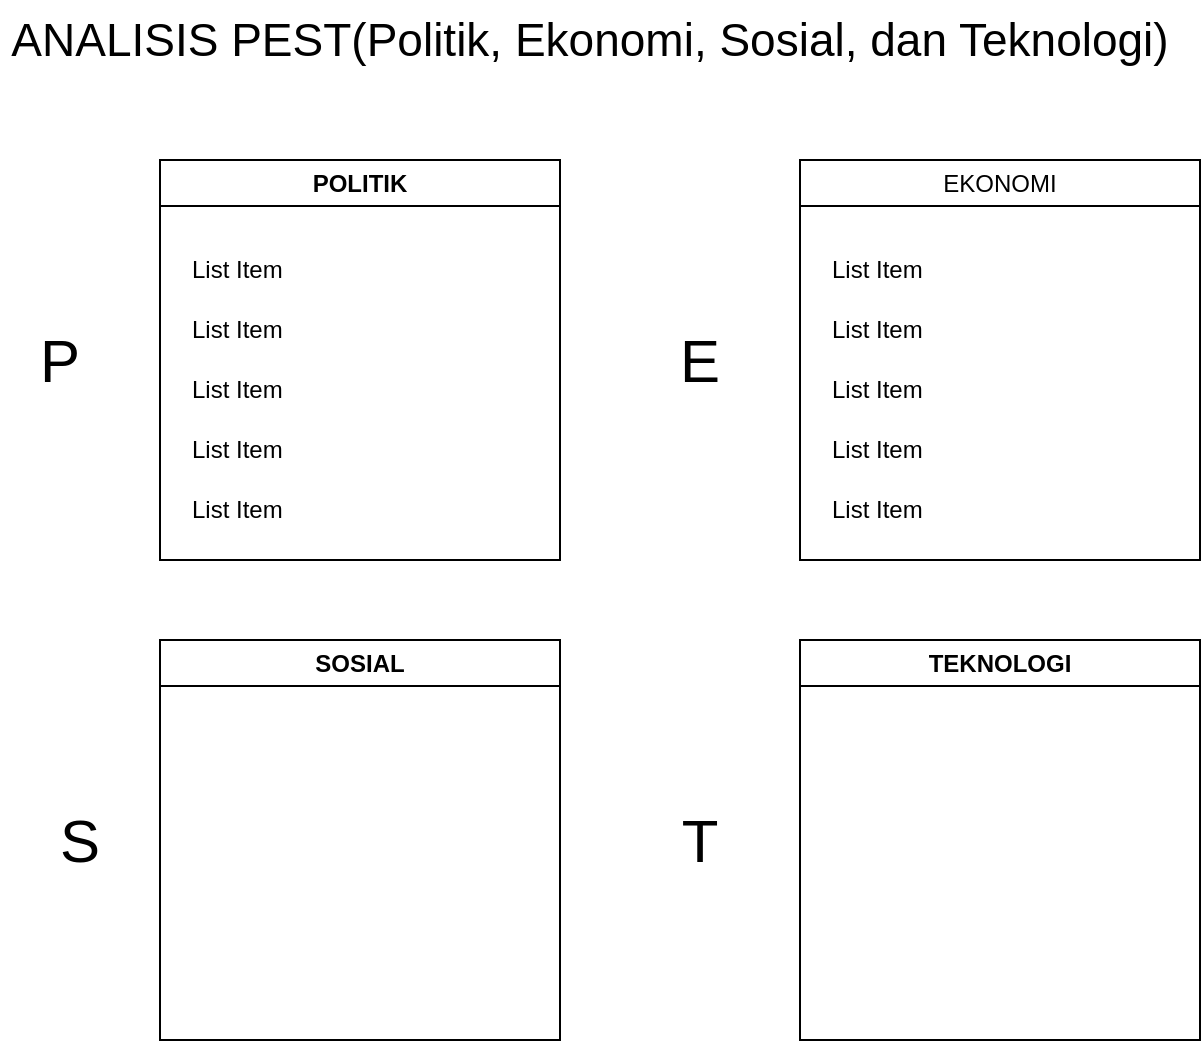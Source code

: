 <mxfile version="24.0.8" type="github">
  <diagram name="Page-1" id="bug_Sx25JCr8oRmvc6HJ">
    <mxGraphModel dx="993" dy="558" grid="1" gridSize="10" guides="1" tooltips="1" connect="1" arrows="1" fold="1" page="1" pageScale="1" pageWidth="850" pageHeight="1100" math="0" shadow="0">
      <root>
        <mxCell id="0" />
        <mxCell id="1" parent="0" />
        <mxCell id="NDeS4bwLdmGL08iCIY4G-2" value="&lt;font style=&quot;font-size: 23px;&quot;&gt;ANALISIS PEST(Politik, Ekonomi, Sosial, dan Teknologi)&lt;/font&gt;" style="text;html=1;align=center;verticalAlign=middle;whiteSpace=wrap;rounded=0;" vertex="1" parent="1">
          <mxGeometry x="40" y="40" width="590" height="40" as="geometry" />
        </mxCell>
        <mxCell id="NDeS4bwLdmGL08iCIY4G-8" value="" style="group" vertex="1" connectable="0" parent="1">
          <mxGeometry x="40" y="120" width="280" height="200" as="geometry" />
        </mxCell>
        <mxCell id="NDeS4bwLdmGL08iCIY4G-1" value="POLITIK" style="swimlane;whiteSpace=wrap;html=1;" vertex="1" parent="NDeS4bwLdmGL08iCIY4G-8">
          <mxGeometry x="80" width="200" height="200" as="geometry">
            <mxRectangle x="120" y="120" width="90" height="30" as="alternateBounds" />
          </mxGeometry>
        </mxCell>
        <mxCell id="NDeS4bwLdmGL08iCIY4G-16" value="List Item" style="text;strokeColor=none;fillColor=none;align=left;verticalAlign=middle;spacingLeft=4;spacingRight=4;overflow=hidden;points=[[0,0.5],[1,0.5]];portConstraint=eastwest;rotatable=0;whiteSpace=wrap;html=1;" vertex="1" parent="NDeS4bwLdmGL08iCIY4G-1">
          <mxGeometry x="10" y="40" width="180" height="30" as="geometry" />
        </mxCell>
        <mxCell id="NDeS4bwLdmGL08iCIY4G-18" value="List Item" style="text;strokeColor=none;fillColor=none;align=left;verticalAlign=middle;spacingLeft=4;spacingRight=4;overflow=hidden;points=[[0,0.5],[1,0.5]];portConstraint=eastwest;rotatable=0;whiteSpace=wrap;html=1;" vertex="1" parent="NDeS4bwLdmGL08iCIY4G-1">
          <mxGeometry x="10" y="70" width="180" height="30" as="geometry" />
        </mxCell>
        <mxCell id="NDeS4bwLdmGL08iCIY4G-19" value="List Item" style="text;strokeColor=none;fillColor=none;align=left;verticalAlign=middle;spacingLeft=4;spacingRight=4;overflow=hidden;points=[[0,0.5],[1,0.5]];portConstraint=eastwest;rotatable=0;whiteSpace=wrap;html=1;" vertex="1" parent="NDeS4bwLdmGL08iCIY4G-1">
          <mxGeometry x="10" y="100" width="180" height="30" as="geometry" />
        </mxCell>
        <mxCell id="NDeS4bwLdmGL08iCIY4G-20" value="List Item" style="text;strokeColor=none;fillColor=none;align=left;verticalAlign=middle;spacingLeft=4;spacingRight=4;overflow=hidden;points=[[0,0.5],[1,0.5]];portConstraint=eastwest;rotatable=0;whiteSpace=wrap;html=1;" vertex="1" parent="NDeS4bwLdmGL08iCIY4G-1">
          <mxGeometry x="10" y="130" width="180" height="30" as="geometry" />
        </mxCell>
        <mxCell id="NDeS4bwLdmGL08iCIY4G-21" value="List Item" style="text;strokeColor=none;fillColor=none;align=left;verticalAlign=middle;spacingLeft=4;spacingRight=4;overflow=hidden;points=[[0,0.5],[1,0.5]];portConstraint=eastwest;rotatable=0;whiteSpace=wrap;html=1;" vertex="1" parent="NDeS4bwLdmGL08iCIY4G-1">
          <mxGeometry x="10" y="160" width="180" height="30" as="geometry" />
        </mxCell>
        <mxCell id="NDeS4bwLdmGL08iCIY4G-4" value="&lt;font style=&quot;font-size: 30px;&quot;&gt;P&lt;/font&gt;" style="text;html=1;align=center;verticalAlign=middle;whiteSpace=wrap;rounded=0;" vertex="1" parent="NDeS4bwLdmGL08iCIY4G-8">
          <mxGeometry y="85" width="60" height="30" as="geometry" />
        </mxCell>
        <mxCell id="NDeS4bwLdmGL08iCIY4G-9" value="" style="group" vertex="1" connectable="0" parent="1">
          <mxGeometry x="360" y="120" width="280" height="200" as="geometry" />
        </mxCell>
        <mxCell id="NDeS4bwLdmGL08iCIY4G-27" value="" style="group" vertex="1" connectable="0" parent="NDeS4bwLdmGL08iCIY4G-9">
          <mxGeometry width="280" height="200" as="geometry" />
        </mxCell>
        <mxCell id="NDeS4bwLdmGL08iCIY4G-10" value="EKONOMI" style="swimlane;whiteSpace=wrap;html=1;fontStyle=0" vertex="1" parent="NDeS4bwLdmGL08iCIY4G-27">
          <mxGeometry x="80" width="200" height="200" as="geometry">
            <mxRectangle x="120" y="120" width="90" height="30" as="alternateBounds" />
          </mxGeometry>
        </mxCell>
        <mxCell id="NDeS4bwLdmGL08iCIY4G-22" value="List Item" style="text;strokeColor=none;fillColor=none;align=left;verticalAlign=middle;spacingLeft=4;spacingRight=4;overflow=hidden;points=[[0,0.5],[1,0.5]];portConstraint=eastwest;rotatable=0;whiteSpace=wrap;html=1;" vertex="1" parent="NDeS4bwLdmGL08iCIY4G-10">
          <mxGeometry x="10" y="40" width="180" height="30" as="geometry" />
        </mxCell>
        <mxCell id="NDeS4bwLdmGL08iCIY4G-23" value="List Item" style="text;strokeColor=none;fillColor=none;align=left;verticalAlign=middle;spacingLeft=4;spacingRight=4;overflow=hidden;points=[[0,0.5],[1,0.5]];portConstraint=eastwest;rotatable=0;whiteSpace=wrap;html=1;" vertex="1" parent="NDeS4bwLdmGL08iCIY4G-10">
          <mxGeometry x="10" y="70" width="180" height="30" as="geometry" />
        </mxCell>
        <mxCell id="NDeS4bwLdmGL08iCIY4G-24" value="List Item" style="text;strokeColor=none;fillColor=none;align=left;verticalAlign=middle;spacingLeft=4;spacingRight=4;overflow=hidden;points=[[0,0.5],[1,0.5]];portConstraint=eastwest;rotatable=0;whiteSpace=wrap;html=1;" vertex="1" parent="NDeS4bwLdmGL08iCIY4G-10">
          <mxGeometry x="10" y="100" width="180" height="30" as="geometry" />
        </mxCell>
        <mxCell id="NDeS4bwLdmGL08iCIY4G-25" value="List Item" style="text;strokeColor=none;fillColor=none;align=left;verticalAlign=middle;spacingLeft=4;spacingRight=4;overflow=hidden;points=[[0,0.5],[1,0.5]];portConstraint=eastwest;rotatable=0;whiteSpace=wrap;html=1;" vertex="1" parent="NDeS4bwLdmGL08iCIY4G-10">
          <mxGeometry x="10" y="130" width="180" height="30" as="geometry" />
        </mxCell>
        <mxCell id="NDeS4bwLdmGL08iCIY4G-26" value="List Item" style="text;strokeColor=none;fillColor=none;align=left;verticalAlign=middle;spacingLeft=4;spacingRight=4;overflow=hidden;points=[[0,0.5],[1,0.5]];portConstraint=eastwest;rotatable=0;whiteSpace=wrap;html=1;" vertex="1" parent="NDeS4bwLdmGL08iCIY4G-10">
          <mxGeometry x="10" y="160" width="180" height="30" as="geometry" />
        </mxCell>
        <mxCell id="NDeS4bwLdmGL08iCIY4G-11" value="&lt;font style=&quot;font-size: 30px;&quot;&gt;E&lt;/font&gt;" style="text;html=1;align=center;verticalAlign=middle;whiteSpace=wrap;rounded=0;fontStyle=0" vertex="1" parent="NDeS4bwLdmGL08iCIY4G-27">
          <mxGeometry y="85" width="60" height="30" as="geometry" />
        </mxCell>
        <mxCell id="NDeS4bwLdmGL08iCIY4G-12" value="" style="group" vertex="1" connectable="0" parent="1">
          <mxGeometry x="360" y="360" width="280" height="200" as="geometry" />
        </mxCell>
        <mxCell id="NDeS4bwLdmGL08iCIY4G-13" value="TEKNOLOGI" style="swimlane;whiteSpace=wrap;html=1;" vertex="1" parent="NDeS4bwLdmGL08iCIY4G-12">
          <mxGeometry x="80" width="200" height="200" as="geometry">
            <mxRectangle x="120" y="120" width="90" height="30" as="alternateBounds" />
          </mxGeometry>
        </mxCell>
        <mxCell id="NDeS4bwLdmGL08iCIY4G-14" value="&lt;font style=&quot;font-size: 30px;&quot;&gt;T&lt;/font&gt;" style="text;html=1;align=center;verticalAlign=middle;whiteSpace=wrap;rounded=0;" vertex="1" parent="NDeS4bwLdmGL08iCIY4G-12">
          <mxGeometry y="85" width="60" height="30" as="geometry" />
        </mxCell>
        <mxCell id="NDeS4bwLdmGL08iCIY4G-15" value="" style="group" vertex="1" connectable="0" parent="1">
          <mxGeometry x="50" y="360" width="270" height="200" as="geometry" />
        </mxCell>
        <mxCell id="NDeS4bwLdmGL08iCIY4G-3" value="SOSIAL" style="swimlane;whiteSpace=wrap;html=1;" vertex="1" parent="NDeS4bwLdmGL08iCIY4G-15">
          <mxGeometry x="70" width="200" height="200" as="geometry" />
        </mxCell>
        <mxCell id="NDeS4bwLdmGL08iCIY4G-6" value="&lt;font style=&quot;font-size: 30px;&quot;&gt;S&lt;/font&gt;" style="text;html=1;align=center;verticalAlign=middle;whiteSpace=wrap;rounded=0;" vertex="1" parent="NDeS4bwLdmGL08iCIY4G-15">
          <mxGeometry y="85" width="60" height="30" as="geometry" />
        </mxCell>
      </root>
    </mxGraphModel>
  </diagram>
</mxfile>
